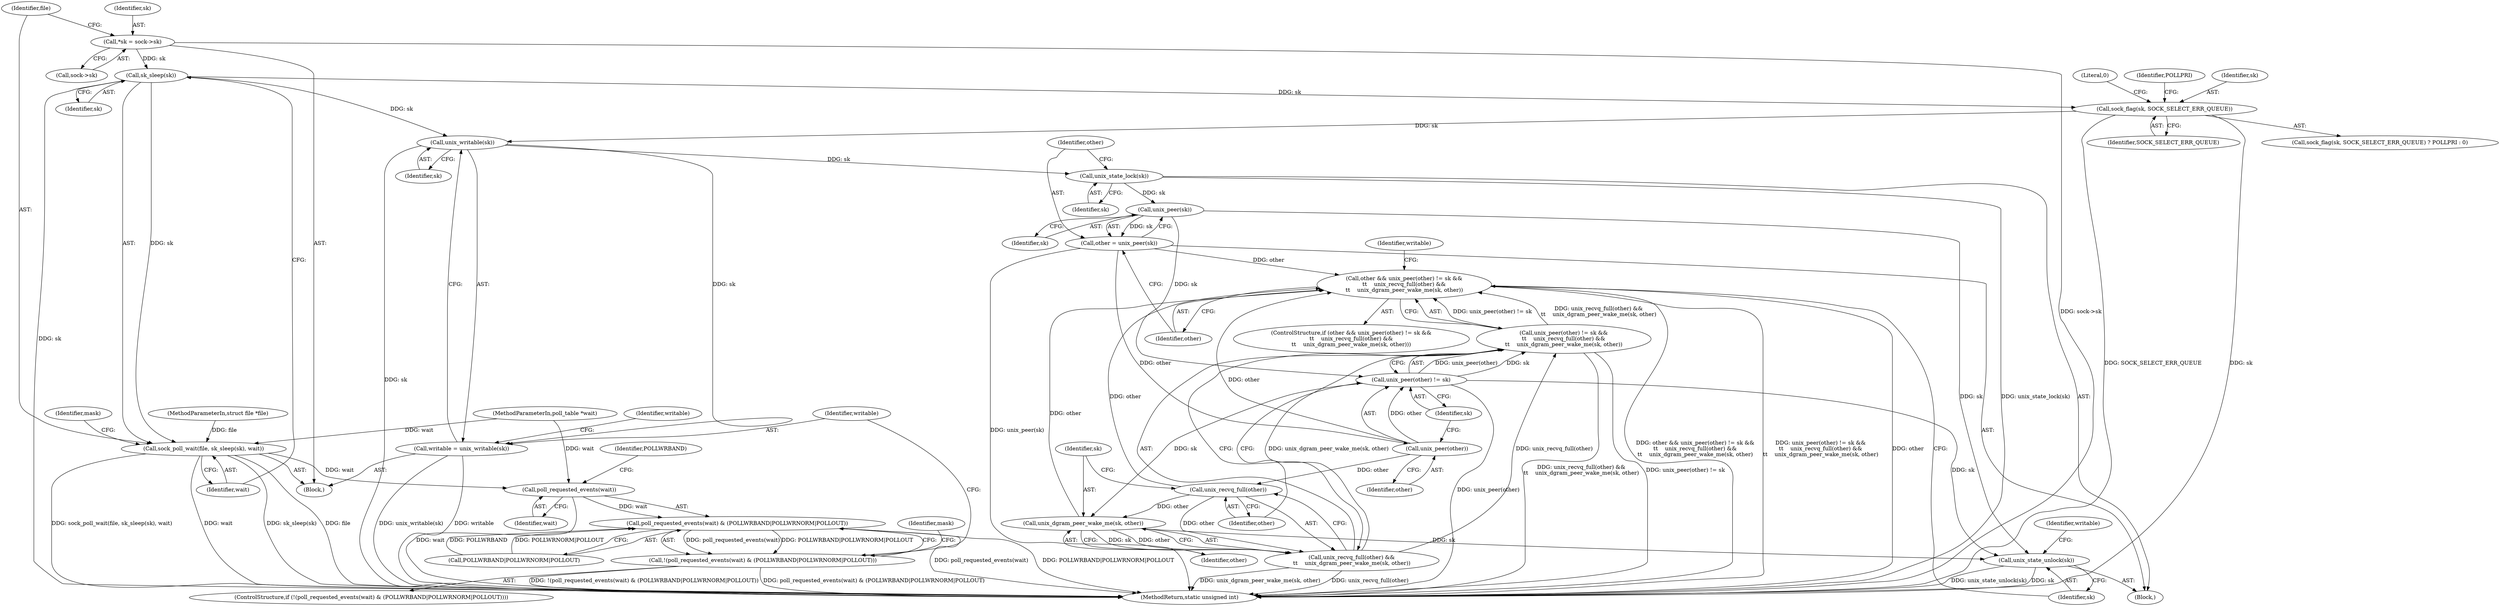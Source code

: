 digraph "0_linux_7d267278a9ece963d77eefec61630223fce08c6c_1@API" {
"1000121" [label="(Call,sk_sleep(sk))"];
"1000111" [label="(Call,*sk = sock->sk)"];
"1000119" [label="(Call,sock_poll_wait(file, sk_sleep(sk), wait))"];
"1000209" [label="(Call,poll_requested_events(wait))"];
"1000208" [label="(Call,poll_requested_events(wait) & (POLLWRBAND|POLLWRNORM|POLLOUT))"];
"1000207" [label="(Call,!(poll_requested_events(wait) & (POLLWRBAND|POLLWRNORM|POLLOUT)))"];
"1000143" [label="(Call,sock_flag(sk, SOCK_SELECT_ERR_QUEUE))"];
"1000220" [label="(Call,unix_writable(sk))"];
"1000218" [label="(Call,writable = unix_writable(sk))"];
"1000225" [label="(Call,unix_state_lock(sk))"];
"1000229" [label="(Call,unix_peer(sk))"];
"1000227" [label="(Call,other = unix_peer(sk))"];
"1000232" [label="(Call,other && unix_peer(other) != sk &&\n\t\t    unix_recvq_full(other) &&\n\t\t    unix_dgram_peer_wake_me(sk, other))"];
"1000236" [label="(Call,unix_peer(other))"];
"1000235" [label="(Call,unix_peer(other) != sk)"];
"1000234" [label="(Call,unix_peer(other) != sk &&\n\t\t    unix_recvq_full(other) &&\n\t\t    unix_dgram_peer_wake_me(sk, other))"];
"1000242" [label="(Call,unix_dgram_peer_wake_me(sk, other))"];
"1000239" [label="(Call,unix_recvq_full(other) &&\n\t\t    unix_dgram_peer_wake_me(sk, other))"];
"1000248" [label="(Call,unix_state_unlock(sk))"];
"1000240" [label="(Call,unix_recvq_full(other))"];
"1000121" [label="(Call,sk_sleep(sk))"];
"1000241" [label="(Identifier,other)"];
"1000206" [label="(ControlStructure,if (!(poll_requested_events(wait) & (POLLWRBAND|POLLWRNORM|POLLOUT))))"];
"1000223" [label="(Identifier,writable)"];
"1000208" [label="(Call,poll_requested_events(wait) & (POLLWRBAND|POLLWRNORM|POLLOUT))"];
"1000228" [label="(Identifier,other)"];
"1000236" [label="(Call,unix_peer(other))"];
"1000211" [label="(Call,POLLWRBAND|POLLWRNORM|POLLOUT)"];
"1000230" [label="(Identifier,sk)"];
"1000233" [label="(Identifier,other)"];
"1000225" [label="(Call,unix_state_lock(sk))"];
"1000147" [label="(Literal,0)"];
"1000239" [label="(Call,unix_recvq_full(other) &&\n\t\t    unix_dgram_peer_wake_me(sk, other))"];
"1000113" [label="(Call,sock->sk)"];
"1000145" [label="(Identifier,SOCK_SELECT_ERR_QUEUE)"];
"1000232" [label="(Call,other && unix_peer(other) != sk &&\n\t\t    unix_recvq_full(other) &&\n\t\t    unix_dgram_peer_wake_me(sk, other))"];
"1000270" [label="(MethodReturn,static unsigned int)"];
"1000112" [label="(Identifier,sk)"];
"1000106" [label="(MethodParameterIn,struct file *file)"];
"1000218" [label="(Call,writable = unix_writable(sk))"];
"1000146" [label="(Identifier,POLLPRI)"];
"1000221" [label="(Identifier,sk)"];
"1000231" [label="(ControlStructure,if (other && unix_peer(other) != sk &&\n\t\t    unix_recvq_full(other) &&\n\t\t    unix_dgram_peer_wake_me(sk, other)))"];
"1000234" [label="(Call,unix_peer(other) != sk &&\n\t\t    unix_recvq_full(other) &&\n\t\t    unix_dgram_peer_wake_me(sk, other))"];
"1000251" [label="(Identifier,writable)"];
"1000248" [label="(Call,unix_state_unlock(sk))"];
"1000235" [label="(Call,unix_peer(other) != sk)"];
"1000122" [label="(Identifier,sk)"];
"1000219" [label="(Identifier,writable)"];
"1000220" [label="(Call,unix_writable(sk))"];
"1000242" [label="(Call,unix_dgram_peer_wake_me(sk, other))"];
"1000238" [label="(Identifier,sk)"];
"1000111" [label="(Call,*sk = sock->sk)"];
"1000209" [label="(Call,poll_requested_events(wait))"];
"1000212" [label="(Identifier,POLLWRBAND)"];
"1000227" [label="(Call,other = unix_peer(sk))"];
"1000210" [label="(Identifier,wait)"];
"1000249" [label="(Identifier,sk)"];
"1000119" [label="(Call,sock_poll_wait(file, sk_sleep(sk), wait))"];
"1000144" [label="(Identifier,sk)"];
"1000120" [label="(Identifier,file)"];
"1000142" [label="(Call,sock_flag(sk, SOCK_SELECT_ERR_QUEUE) ? POLLPRI : 0)"];
"1000237" [label="(Identifier,other)"];
"1000226" [label="(Identifier,sk)"];
"1000229" [label="(Call,unix_peer(sk))"];
"1000244" [label="(Identifier,other)"];
"1000217" [label="(Identifier,mask)"];
"1000109" [label="(Block,)"];
"1000224" [label="(Block,)"];
"1000108" [label="(MethodParameterIn,poll_table *wait)"];
"1000123" [label="(Identifier,wait)"];
"1000246" [label="(Identifier,writable)"];
"1000243" [label="(Identifier,sk)"];
"1000143" [label="(Call,sock_flag(sk, SOCK_SELECT_ERR_QUEUE))"];
"1000125" [label="(Identifier,mask)"];
"1000240" [label="(Call,unix_recvq_full(other))"];
"1000207" [label="(Call,!(poll_requested_events(wait) & (POLLWRBAND|POLLWRNORM|POLLOUT)))"];
"1000121" -> "1000119"  [label="AST: "];
"1000121" -> "1000122"  [label="CFG: "];
"1000122" -> "1000121"  [label="AST: "];
"1000123" -> "1000121"  [label="CFG: "];
"1000121" -> "1000270"  [label="DDG: sk"];
"1000121" -> "1000119"  [label="DDG: sk"];
"1000111" -> "1000121"  [label="DDG: sk"];
"1000121" -> "1000143"  [label="DDG: sk"];
"1000121" -> "1000220"  [label="DDG: sk"];
"1000111" -> "1000109"  [label="AST: "];
"1000111" -> "1000113"  [label="CFG: "];
"1000112" -> "1000111"  [label="AST: "];
"1000113" -> "1000111"  [label="AST: "];
"1000120" -> "1000111"  [label="CFG: "];
"1000111" -> "1000270"  [label="DDG: sock->sk"];
"1000119" -> "1000109"  [label="AST: "];
"1000119" -> "1000123"  [label="CFG: "];
"1000120" -> "1000119"  [label="AST: "];
"1000123" -> "1000119"  [label="AST: "];
"1000125" -> "1000119"  [label="CFG: "];
"1000119" -> "1000270"  [label="DDG: wait"];
"1000119" -> "1000270"  [label="DDG: sk_sleep(sk)"];
"1000119" -> "1000270"  [label="DDG: file"];
"1000119" -> "1000270"  [label="DDG: sock_poll_wait(file, sk_sleep(sk), wait)"];
"1000106" -> "1000119"  [label="DDG: file"];
"1000108" -> "1000119"  [label="DDG: wait"];
"1000119" -> "1000209"  [label="DDG: wait"];
"1000209" -> "1000208"  [label="AST: "];
"1000209" -> "1000210"  [label="CFG: "];
"1000210" -> "1000209"  [label="AST: "];
"1000212" -> "1000209"  [label="CFG: "];
"1000209" -> "1000270"  [label="DDG: wait"];
"1000209" -> "1000208"  [label="DDG: wait"];
"1000108" -> "1000209"  [label="DDG: wait"];
"1000208" -> "1000207"  [label="AST: "];
"1000208" -> "1000211"  [label="CFG: "];
"1000211" -> "1000208"  [label="AST: "];
"1000207" -> "1000208"  [label="CFG: "];
"1000208" -> "1000270"  [label="DDG: poll_requested_events(wait)"];
"1000208" -> "1000270"  [label="DDG: POLLWRBAND|POLLWRNORM|POLLOUT"];
"1000208" -> "1000207"  [label="DDG: poll_requested_events(wait)"];
"1000208" -> "1000207"  [label="DDG: POLLWRBAND|POLLWRNORM|POLLOUT"];
"1000211" -> "1000208"  [label="DDG: POLLWRBAND"];
"1000211" -> "1000208"  [label="DDG: POLLWRNORM|POLLOUT"];
"1000207" -> "1000206"  [label="AST: "];
"1000217" -> "1000207"  [label="CFG: "];
"1000219" -> "1000207"  [label="CFG: "];
"1000207" -> "1000270"  [label="DDG: poll_requested_events(wait) & (POLLWRBAND|POLLWRNORM|POLLOUT)"];
"1000207" -> "1000270"  [label="DDG: !(poll_requested_events(wait) & (POLLWRBAND|POLLWRNORM|POLLOUT))"];
"1000143" -> "1000142"  [label="AST: "];
"1000143" -> "1000145"  [label="CFG: "];
"1000144" -> "1000143"  [label="AST: "];
"1000145" -> "1000143"  [label="AST: "];
"1000146" -> "1000143"  [label="CFG: "];
"1000147" -> "1000143"  [label="CFG: "];
"1000143" -> "1000270"  [label="DDG: sk"];
"1000143" -> "1000270"  [label="DDG: SOCK_SELECT_ERR_QUEUE"];
"1000143" -> "1000220"  [label="DDG: sk"];
"1000220" -> "1000218"  [label="AST: "];
"1000220" -> "1000221"  [label="CFG: "];
"1000221" -> "1000220"  [label="AST: "];
"1000218" -> "1000220"  [label="CFG: "];
"1000220" -> "1000270"  [label="DDG: sk"];
"1000220" -> "1000218"  [label="DDG: sk"];
"1000220" -> "1000225"  [label="DDG: sk"];
"1000218" -> "1000109"  [label="AST: "];
"1000219" -> "1000218"  [label="AST: "];
"1000223" -> "1000218"  [label="CFG: "];
"1000218" -> "1000270"  [label="DDG: writable"];
"1000218" -> "1000270"  [label="DDG: unix_writable(sk)"];
"1000225" -> "1000224"  [label="AST: "];
"1000225" -> "1000226"  [label="CFG: "];
"1000226" -> "1000225"  [label="AST: "];
"1000228" -> "1000225"  [label="CFG: "];
"1000225" -> "1000270"  [label="DDG: unix_state_lock(sk)"];
"1000225" -> "1000229"  [label="DDG: sk"];
"1000229" -> "1000227"  [label="AST: "];
"1000229" -> "1000230"  [label="CFG: "];
"1000230" -> "1000229"  [label="AST: "];
"1000227" -> "1000229"  [label="CFG: "];
"1000229" -> "1000227"  [label="DDG: sk"];
"1000229" -> "1000235"  [label="DDG: sk"];
"1000229" -> "1000248"  [label="DDG: sk"];
"1000227" -> "1000224"  [label="AST: "];
"1000228" -> "1000227"  [label="AST: "];
"1000233" -> "1000227"  [label="CFG: "];
"1000227" -> "1000270"  [label="DDG: unix_peer(sk)"];
"1000227" -> "1000232"  [label="DDG: other"];
"1000227" -> "1000236"  [label="DDG: other"];
"1000232" -> "1000231"  [label="AST: "];
"1000232" -> "1000233"  [label="CFG: "];
"1000232" -> "1000234"  [label="CFG: "];
"1000233" -> "1000232"  [label="AST: "];
"1000234" -> "1000232"  [label="AST: "];
"1000246" -> "1000232"  [label="CFG: "];
"1000249" -> "1000232"  [label="CFG: "];
"1000232" -> "1000270"  [label="DDG: other"];
"1000232" -> "1000270"  [label="DDG: other && unix_peer(other) != sk &&\n\t\t    unix_recvq_full(other) &&\n\t\t    unix_dgram_peer_wake_me(sk, other)"];
"1000232" -> "1000270"  [label="DDG: unix_peer(other) != sk &&\n\t\t    unix_recvq_full(other) &&\n\t\t    unix_dgram_peer_wake_me(sk, other)"];
"1000236" -> "1000232"  [label="DDG: other"];
"1000242" -> "1000232"  [label="DDG: other"];
"1000240" -> "1000232"  [label="DDG: other"];
"1000234" -> "1000232"  [label="DDG: unix_peer(other) != sk"];
"1000234" -> "1000232"  [label="DDG: unix_recvq_full(other) &&\n\t\t    unix_dgram_peer_wake_me(sk, other)"];
"1000236" -> "1000235"  [label="AST: "];
"1000236" -> "1000237"  [label="CFG: "];
"1000237" -> "1000236"  [label="AST: "];
"1000238" -> "1000236"  [label="CFG: "];
"1000236" -> "1000235"  [label="DDG: other"];
"1000236" -> "1000240"  [label="DDG: other"];
"1000235" -> "1000234"  [label="AST: "];
"1000235" -> "1000238"  [label="CFG: "];
"1000238" -> "1000235"  [label="AST: "];
"1000241" -> "1000235"  [label="CFG: "];
"1000234" -> "1000235"  [label="CFG: "];
"1000235" -> "1000270"  [label="DDG: unix_peer(other)"];
"1000235" -> "1000234"  [label="DDG: unix_peer(other)"];
"1000235" -> "1000234"  [label="DDG: sk"];
"1000235" -> "1000242"  [label="DDG: sk"];
"1000235" -> "1000248"  [label="DDG: sk"];
"1000234" -> "1000239"  [label="CFG: "];
"1000239" -> "1000234"  [label="AST: "];
"1000234" -> "1000270"  [label="DDG: unix_recvq_full(other) &&\n\t\t    unix_dgram_peer_wake_me(sk, other)"];
"1000234" -> "1000270"  [label="DDG: unix_peer(other) != sk"];
"1000239" -> "1000234"  [label="DDG: unix_recvq_full(other)"];
"1000239" -> "1000234"  [label="DDG: unix_dgram_peer_wake_me(sk, other)"];
"1000242" -> "1000239"  [label="AST: "];
"1000242" -> "1000244"  [label="CFG: "];
"1000243" -> "1000242"  [label="AST: "];
"1000244" -> "1000242"  [label="AST: "];
"1000239" -> "1000242"  [label="CFG: "];
"1000242" -> "1000239"  [label="DDG: sk"];
"1000242" -> "1000239"  [label="DDG: other"];
"1000240" -> "1000242"  [label="DDG: other"];
"1000242" -> "1000248"  [label="DDG: sk"];
"1000239" -> "1000240"  [label="CFG: "];
"1000240" -> "1000239"  [label="AST: "];
"1000239" -> "1000270"  [label="DDG: unix_recvq_full(other)"];
"1000239" -> "1000270"  [label="DDG: unix_dgram_peer_wake_me(sk, other)"];
"1000240" -> "1000239"  [label="DDG: other"];
"1000248" -> "1000224"  [label="AST: "];
"1000248" -> "1000249"  [label="CFG: "];
"1000249" -> "1000248"  [label="AST: "];
"1000251" -> "1000248"  [label="CFG: "];
"1000248" -> "1000270"  [label="DDG: unix_state_unlock(sk)"];
"1000248" -> "1000270"  [label="DDG: sk"];
"1000240" -> "1000241"  [label="CFG: "];
"1000241" -> "1000240"  [label="AST: "];
"1000243" -> "1000240"  [label="CFG: "];
}
